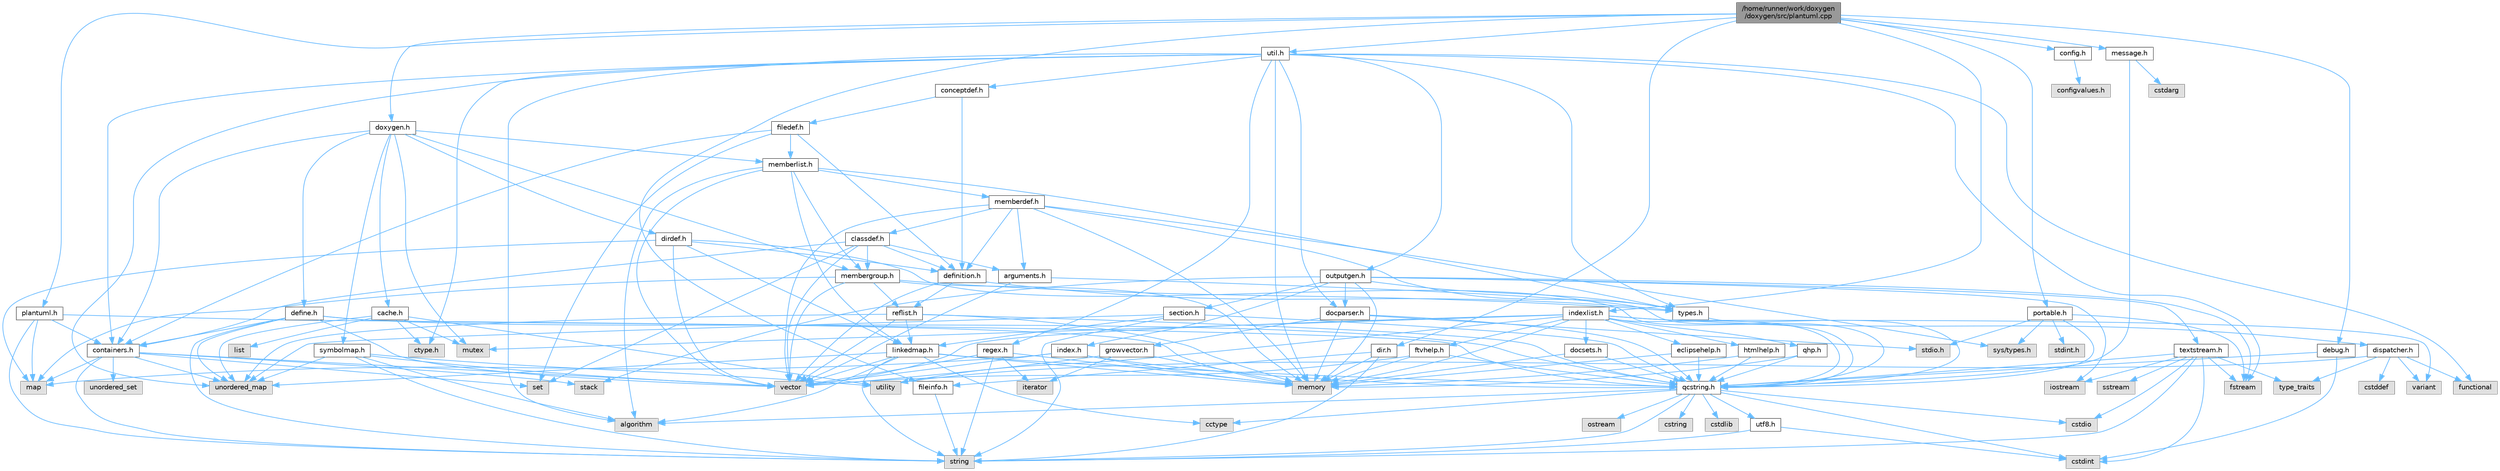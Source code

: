 digraph "/home/runner/work/doxygen/doxygen/src/plantuml.cpp"
{
 // INTERACTIVE_SVG=YES
 // LATEX_PDF_SIZE
  bgcolor="transparent";
  edge [fontname=Helvetica,fontsize=10,labelfontname=Helvetica,labelfontsize=10];
  node [fontname=Helvetica,fontsize=10,shape=box,height=0.2,width=0.4];
  Node1 [label="/home/runner/work/doxygen\l/doxygen/src/plantuml.cpp",height=0.2,width=0.4,color="gray40", fillcolor="grey60", style="filled", fontcolor="black",tooltip=" "];
  Node1 -> Node2 [color="steelblue1",style="solid"];
  Node2 [label="plantuml.h",height=0.2,width=0.4,color="grey40", fillcolor="white", style="filled",URL="$d3/dde/plantuml_8h.html",tooltip=" "];
  Node2 -> Node3 [color="steelblue1",style="solid"];
  Node3 [label="map",height=0.2,width=0.4,color="grey60", fillcolor="#E0E0E0", style="filled",tooltip=" "];
  Node2 -> Node4 [color="steelblue1",style="solid"];
  Node4 [label="string",height=0.2,width=0.4,color="grey60", fillcolor="#E0E0E0", style="filled",tooltip=" "];
  Node2 -> Node5 [color="steelblue1",style="solid"];
  Node5 [label="containers.h",height=0.2,width=0.4,color="grey40", fillcolor="white", style="filled",URL="$d5/d75/containers_8h.html",tooltip=" "];
  Node5 -> Node6 [color="steelblue1",style="solid"];
  Node6 [label="vector",height=0.2,width=0.4,color="grey60", fillcolor="#E0E0E0", style="filled",tooltip=" "];
  Node5 -> Node4 [color="steelblue1",style="solid"];
  Node5 -> Node7 [color="steelblue1",style="solid"];
  Node7 [label="set",height=0.2,width=0.4,color="grey60", fillcolor="#E0E0E0", style="filled",tooltip=" "];
  Node5 -> Node3 [color="steelblue1",style="solid"];
  Node5 -> Node8 [color="steelblue1",style="solid"];
  Node8 [label="unordered_set",height=0.2,width=0.4,color="grey60", fillcolor="#E0E0E0", style="filled",tooltip=" "];
  Node5 -> Node9 [color="steelblue1",style="solid"];
  Node9 [label="unordered_map",height=0.2,width=0.4,color="grey60", fillcolor="#E0E0E0", style="filled",tooltip=" "];
  Node5 -> Node10 [color="steelblue1",style="solid"];
  Node10 [label="stack",height=0.2,width=0.4,color="grey60", fillcolor="#E0E0E0", style="filled",tooltip=" "];
  Node2 -> Node11 [color="steelblue1",style="solid"];
  Node11 [label="qcstring.h",height=0.2,width=0.4,color="grey40", fillcolor="white", style="filled",URL="$d7/d5c/qcstring_8h.html",tooltip=" "];
  Node11 -> Node4 [color="steelblue1",style="solid"];
  Node11 -> Node12 [color="steelblue1",style="solid"];
  Node12 [label="algorithm",height=0.2,width=0.4,color="grey60", fillcolor="#E0E0E0", style="filled",tooltip=" "];
  Node11 -> Node13 [color="steelblue1",style="solid"];
  Node13 [label="cctype",height=0.2,width=0.4,color="grey60", fillcolor="#E0E0E0", style="filled",tooltip=" "];
  Node11 -> Node14 [color="steelblue1",style="solid"];
  Node14 [label="cstring",height=0.2,width=0.4,color="grey60", fillcolor="#E0E0E0", style="filled",tooltip=" "];
  Node11 -> Node15 [color="steelblue1",style="solid"];
  Node15 [label="cstdio",height=0.2,width=0.4,color="grey60", fillcolor="#E0E0E0", style="filled",tooltip=" "];
  Node11 -> Node16 [color="steelblue1",style="solid"];
  Node16 [label="cstdlib",height=0.2,width=0.4,color="grey60", fillcolor="#E0E0E0", style="filled",tooltip=" "];
  Node11 -> Node17 [color="steelblue1",style="solid"];
  Node17 [label="cstdint",height=0.2,width=0.4,color="grey60", fillcolor="#E0E0E0", style="filled",tooltip=" "];
  Node11 -> Node18 [color="steelblue1",style="solid"];
  Node18 [label="ostream",height=0.2,width=0.4,color="grey60", fillcolor="#E0E0E0", style="filled",tooltip=" "];
  Node11 -> Node19 [color="steelblue1",style="solid"];
  Node19 [label="utf8.h",height=0.2,width=0.4,color="grey40", fillcolor="white", style="filled",URL="$db/d7c/utf8_8h.html",tooltip="Various UTF8 related helper functions."];
  Node19 -> Node17 [color="steelblue1",style="solid"];
  Node19 -> Node4 [color="steelblue1",style="solid"];
  Node1 -> Node20 [color="steelblue1",style="solid"];
  Node20 [label="util.h",height=0.2,width=0.4,color="grey40", fillcolor="white", style="filled",URL="$d8/d3c/util_8h.html",tooltip="A bunch of utility functions."];
  Node20 -> Node21 [color="steelblue1",style="solid"];
  Node21 [label="memory",height=0.2,width=0.4,color="grey60", fillcolor="#E0E0E0", style="filled",tooltip=" "];
  Node20 -> Node9 [color="steelblue1",style="solid"];
  Node20 -> Node12 [color="steelblue1",style="solid"];
  Node20 -> Node22 [color="steelblue1",style="solid"];
  Node22 [label="functional",height=0.2,width=0.4,color="grey60", fillcolor="#E0E0E0", style="filled",tooltip=" "];
  Node20 -> Node23 [color="steelblue1",style="solid"];
  Node23 [label="fstream",height=0.2,width=0.4,color="grey60", fillcolor="#E0E0E0", style="filled",tooltip=" "];
  Node20 -> Node24 [color="steelblue1",style="solid"];
  Node24 [label="ctype.h",height=0.2,width=0.4,color="grey60", fillcolor="#E0E0E0", style="filled",tooltip=" "];
  Node20 -> Node25 [color="steelblue1",style="solid"];
  Node25 [label="types.h",height=0.2,width=0.4,color="grey40", fillcolor="white", style="filled",URL="$d9/d49/types_8h.html",tooltip="This file contains a number of basic enums and types."];
  Node25 -> Node11 [color="steelblue1",style="solid"];
  Node20 -> Node26 [color="steelblue1",style="solid"];
  Node26 [label="docparser.h",height=0.2,width=0.4,color="grey40", fillcolor="white", style="filled",URL="$de/d9c/docparser_8h.html",tooltip=" "];
  Node26 -> Node27 [color="steelblue1",style="solid"];
  Node27 [label="stdio.h",height=0.2,width=0.4,color="grey60", fillcolor="#E0E0E0", style="filled",tooltip=" "];
  Node26 -> Node21 [color="steelblue1",style="solid"];
  Node26 -> Node11 [color="steelblue1",style="solid"];
  Node26 -> Node28 [color="steelblue1",style="solid"];
  Node28 [label="growvector.h",height=0.2,width=0.4,color="grey40", fillcolor="white", style="filled",URL="$d7/d50/growvector_8h.html",tooltip=" "];
  Node28 -> Node6 [color="steelblue1",style="solid"];
  Node28 -> Node21 [color="steelblue1",style="solid"];
  Node28 -> Node29 [color="steelblue1",style="solid"];
  Node29 [label="iterator",height=0.2,width=0.4,color="grey60", fillcolor="#E0E0E0", style="filled",tooltip=" "];
  Node20 -> Node5 [color="steelblue1",style="solid"];
  Node20 -> Node30 [color="steelblue1",style="solid"];
  Node30 [label="outputgen.h",height=0.2,width=0.4,color="grey40", fillcolor="white", style="filled",URL="$df/d06/outputgen_8h.html",tooltip=" "];
  Node30 -> Node21 [color="steelblue1",style="solid"];
  Node30 -> Node10 [color="steelblue1",style="solid"];
  Node30 -> Node31 [color="steelblue1",style="solid"];
  Node31 [label="iostream",height=0.2,width=0.4,color="grey60", fillcolor="#E0E0E0", style="filled",tooltip=" "];
  Node30 -> Node23 [color="steelblue1",style="solid"];
  Node30 -> Node25 [color="steelblue1",style="solid"];
  Node30 -> Node32 [color="steelblue1",style="solid"];
  Node32 [label="index.h",height=0.2,width=0.4,color="grey40", fillcolor="white", style="filled",URL="$d1/db5/index_8h.html",tooltip=" "];
  Node32 -> Node21 [color="steelblue1",style="solid"];
  Node32 -> Node6 [color="steelblue1",style="solid"];
  Node32 -> Node3 [color="steelblue1",style="solid"];
  Node32 -> Node11 [color="steelblue1",style="solid"];
  Node30 -> Node33 [color="steelblue1",style="solid"];
  Node33 [label="section.h",height=0.2,width=0.4,color="grey40", fillcolor="white", style="filled",URL="$d1/d2a/section_8h.html",tooltip=" "];
  Node33 -> Node4 [color="steelblue1",style="solid"];
  Node33 -> Node9 [color="steelblue1",style="solid"];
  Node33 -> Node11 [color="steelblue1",style="solid"];
  Node33 -> Node34 [color="steelblue1",style="solid"];
  Node34 [label="linkedmap.h",height=0.2,width=0.4,color="grey40", fillcolor="white", style="filled",URL="$da/de1/linkedmap_8h.html",tooltip=" "];
  Node34 -> Node9 [color="steelblue1",style="solid"];
  Node34 -> Node6 [color="steelblue1",style="solid"];
  Node34 -> Node21 [color="steelblue1",style="solid"];
  Node34 -> Node4 [color="steelblue1",style="solid"];
  Node34 -> Node12 [color="steelblue1",style="solid"];
  Node34 -> Node13 [color="steelblue1",style="solid"];
  Node34 -> Node11 [color="steelblue1",style="solid"];
  Node30 -> Node35 [color="steelblue1",style="solid"];
  Node35 [label="textstream.h",height=0.2,width=0.4,color="grey40", fillcolor="white", style="filled",URL="$d4/d7d/textstream_8h.html",tooltip=" "];
  Node35 -> Node4 [color="steelblue1",style="solid"];
  Node35 -> Node31 [color="steelblue1",style="solid"];
  Node35 -> Node36 [color="steelblue1",style="solid"];
  Node36 [label="sstream",height=0.2,width=0.4,color="grey60", fillcolor="#E0E0E0", style="filled",tooltip=" "];
  Node35 -> Node17 [color="steelblue1",style="solid"];
  Node35 -> Node15 [color="steelblue1",style="solid"];
  Node35 -> Node23 [color="steelblue1",style="solid"];
  Node35 -> Node37 [color="steelblue1",style="solid"];
  Node37 [label="type_traits",height=0.2,width=0.4,color="grey60", fillcolor="#E0E0E0", style="filled",tooltip=" "];
  Node35 -> Node11 [color="steelblue1",style="solid"];
  Node30 -> Node26 [color="steelblue1",style="solid"];
  Node20 -> Node38 [color="steelblue1",style="solid"];
  Node38 [label="regex.h",height=0.2,width=0.4,color="grey40", fillcolor="white", style="filled",URL="$d1/d21/regex_8h.html",tooltip=" "];
  Node38 -> Node21 [color="steelblue1",style="solid"];
  Node38 -> Node4 [color="steelblue1",style="solid"];
  Node38 -> Node6 [color="steelblue1",style="solid"];
  Node38 -> Node29 [color="steelblue1",style="solid"];
  Node20 -> Node39 [color="steelblue1",style="solid"];
  Node39 [label="conceptdef.h",height=0.2,width=0.4,color="grey40", fillcolor="white", style="filled",URL="$da/df1/conceptdef_8h.html",tooltip=" "];
  Node39 -> Node40 [color="steelblue1",style="solid"];
  Node40 [label="definition.h",height=0.2,width=0.4,color="grey40", fillcolor="white", style="filled",URL="$df/da1/definition_8h.html",tooltip=" "];
  Node40 -> Node6 [color="steelblue1",style="solid"];
  Node40 -> Node25 [color="steelblue1",style="solid"];
  Node40 -> Node41 [color="steelblue1",style="solid"];
  Node41 [label="reflist.h",height=0.2,width=0.4,color="grey40", fillcolor="white", style="filled",URL="$d1/d02/reflist_8h.html",tooltip=" "];
  Node41 -> Node6 [color="steelblue1",style="solid"];
  Node41 -> Node9 [color="steelblue1",style="solid"];
  Node41 -> Node21 [color="steelblue1",style="solid"];
  Node41 -> Node11 [color="steelblue1",style="solid"];
  Node41 -> Node34 [color="steelblue1",style="solid"];
  Node39 -> Node42 [color="steelblue1",style="solid"];
  Node42 [label="filedef.h",height=0.2,width=0.4,color="grey40", fillcolor="white", style="filled",URL="$d4/d3a/filedef_8h.html",tooltip=" "];
  Node42 -> Node7 [color="steelblue1",style="solid"];
  Node42 -> Node40 [color="steelblue1",style="solid"];
  Node42 -> Node43 [color="steelblue1",style="solid"];
  Node43 [label="memberlist.h",height=0.2,width=0.4,color="grey40", fillcolor="white", style="filled",URL="$dd/d78/memberlist_8h.html",tooltip=" "];
  Node43 -> Node6 [color="steelblue1",style="solid"];
  Node43 -> Node12 [color="steelblue1",style="solid"];
  Node43 -> Node44 [color="steelblue1",style="solid"];
  Node44 [label="memberdef.h",height=0.2,width=0.4,color="grey40", fillcolor="white", style="filled",URL="$d4/d46/memberdef_8h.html",tooltip=" "];
  Node44 -> Node6 [color="steelblue1",style="solid"];
  Node44 -> Node21 [color="steelblue1",style="solid"];
  Node44 -> Node45 [color="steelblue1",style="solid"];
  Node45 [label="sys/types.h",height=0.2,width=0.4,color="grey60", fillcolor="#E0E0E0", style="filled",tooltip=" "];
  Node44 -> Node25 [color="steelblue1",style="solid"];
  Node44 -> Node40 [color="steelblue1",style="solid"];
  Node44 -> Node46 [color="steelblue1",style="solid"];
  Node46 [label="arguments.h",height=0.2,width=0.4,color="grey40", fillcolor="white", style="filled",URL="$df/d9b/arguments_8h.html",tooltip=" "];
  Node46 -> Node6 [color="steelblue1",style="solid"];
  Node46 -> Node11 [color="steelblue1",style="solid"];
  Node44 -> Node47 [color="steelblue1",style="solid"];
  Node47 [label="classdef.h",height=0.2,width=0.4,color="grey40", fillcolor="white", style="filled",URL="$d1/da6/classdef_8h.html",tooltip=" "];
  Node47 -> Node6 [color="steelblue1",style="solid"];
  Node47 -> Node7 [color="steelblue1",style="solid"];
  Node47 -> Node5 [color="steelblue1",style="solid"];
  Node47 -> Node40 [color="steelblue1",style="solid"];
  Node47 -> Node46 [color="steelblue1",style="solid"];
  Node47 -> Node48 [color="steelblue1",style="solid"];
  Node48 [label="membergroup.h",height=0.2,width=0.4,color="grey40", fillcolor="white", style="filled",URL="$d9/d11/membergroup_8h.html",tooltip=" "];
  Node48 -> Node6 [color="steelblue1",style="solid"];
  Node48 -> Node3 [color="steelblue1",style="solid"];
  Node48 -> Node21 [color="steelblue1",style="solid"];
  Node48 -> Node25 [color="steelblue1",style="solid"];
  Node48 -> Node41 [color="steelblue1",style="solid"];
  Node43 -> Node34 [color="steelblue1",style="solid"];
  Node43 -> Node25 [color="steelblue1",style="solid"];
  Node43 -> Node48 [color="steelblue1",style="solid"];
  Node42 -> Node5 [color="steelblue1",style="solid"];
  Node1 -> Node49 [color="steelblue1",style="solid"];
  Node49 [label="portable.h",height=0.2,width=0.4,color="grey40", fillcolor="white", style="filled",URL="$d2/de2/portable_8h.html",tooltip="Portable versions of functions that are platform dependent."];
  Node49 -> Node27 [color="steelblue1",style="solid"];
  Node49 -> Node45 [color="steelblue1",style="solid"];
  Node49 -> Node50 [color="steelblue1",style="solid"];
  Node50 [label="stdint.h",height=0.2,width=0.4,color="grey60", fillcolor="#E0E0E0", style="filled",tooltip=" "];
  Node49 -> Node23 [color="steelblue1",style="solid"];
  Node49 -> Node11 [color="steelblue1",style="solid"];
  Node1 -> Node51 [color="steelblue1",style="solid"];
  Node51 [label="config.h",height=0.2,width=0.4,color="grey40", fillcolor="white", style="filled",URL="$db/d16/config_8h.html",tooltip=" "];
  Node51 -> Node52 [color="steelblue1",style="solid"];
  Node52 [label="configvalues.h",height=0.2,width=0.4,color="grey60", fillcolor="#E0E0E0", style="filled",tooltip=" "];
  Node1 -> Node53 [color="steelblue1",style="solid"];
  Node53 [label="doxygen.h",height=0.2,width=0.4,color="grey40", fillcolor="white", style="filled",URL="$d1/da1/doxygen_8h.html",tooltip=" "];
  Node53 -> Node54 [color="steelblue1",style="solid"];
  Node54 [label="mutex",height=0.2,width=0.4,color="grey60", fillcolor="#E0E0E0", style="filled",tooltip=" "];
  Node53 -> Node5 [color="steelblue1",style="solid"];
  Node53 -> Node48 [color="steelblue1",style="solid"];
  Node53 -> Node55 [color="steelblue1",style="solid"];
  Node55 [label="dirdef.h",height=0.2,width=0.4,color="grey40", fillcolor="white", style="filled",URL="$d6/d15/dirdef_8h.html",tooltip=" "];
  Node55 -> Node6 [color="steelblue1",style="solid"];
  Node55 -> Node3 [color="steelblue1",style="solid"];
  Node55 -> Node11 [color="steelblue1",style="solid"];
  Node55 -> Node34 [color="steelblue1",style="solid"];
  Node55 -> Node40 [color="steelblue1",style="solid"];
  Node53 -> Node43 [color="steelblue1",style="solid"];
  Node53 -> Node56 [color="steelblue1",style="solid"];
  Node56 [label="define.h",height=0.2,width=0.4,color="grey40", fillcolor="white", style="filled",URL="$df/d67/define_8h.html",tooltip=" "];
  Node56 -> Node6 [color="steelblue1",style="solid"];
  Node56 -> Node21 [color="steelblue1",style="solid"];
  Node56 -> Node4 [color="steelblue1",style="solid"];
  Node56 -> Node9 [color="steelblue1",style="solid"];
  Node56 -> Node11 [color="steelblue1",style="solid"];
  Node56 -> Node5 [color="steelblue1",style="solid"];
  Node53 -> Node57 [color="steelblue1",style="solid"];
  Node57 [label="cache.h",height=0.2,width=0.4,color="grey40", fillcolor="white", style="filled",URL="$d3/d26/cache_8h.html",tooltip=" "];
  Node57 -> Node58 [color="steelblue1",style="solid"];
  Node58 [label="list",height=0.2,width=0.4,color="grey60", fillcolor="#E0E0E0", style="filled",tooltip=" "];
  Node57 -> Node9 [color="steelblue1",style="solid"];
  Node57 -> Node54 [color="steelblue1",style="solid"];
  Node57 -> Node59 [color="steelblue1",style="solid"];
  Node59 [label="utility",height=0.2,width=0.4,color="grey60", fillcolor="#E0E0E0", style="filled",tooltip=" "];
  Node57 -> Node24 [color="steelblue1",style="solid"];
  Node53 -> Node60 [color="steelblue1",style="solid"];
  Node60 [label="symbolmap.h",height=0.2,width=0.4,color="grey40", fillcolor="white", style="filled",URL="$d7/ddd/symbolmap_8h.html",tooltip=" "];
  Node60 -> Node12 [color="steelblue1",style="solid"];
  Node60 -> Node9 [color="steelblue1",style="solid"];
  Node60 -> Node6 [color="steelblue1",style="solid"];
  Node60 -> Node4 [color="steelblue1",style="solid"];
  Node60 -> Node59 [color="steelblue1",style="solid"];
  Node1 -> Node61 [color="steelblue1",style="solid"];
  Node61 [label="message.h",height=0.2,width=0.4,color="grey40", fillcolor="white", style="filled",URL="$d2/d0d/message_8h.html",tooltip=" "];
  Node61 -> Node62 [color="steelblue1",style="solid"];
  Node62 [label="cstdarg",height=0.2,width=0.4,color="grey60", fillcolor="#E0E0E0", style="filled",tooltip=" "];
  Node61 -> Node11 [color="steelblue1",style="solid"];
  Node1 -> Node63 [color="steelblue1",style="solid"];
  Node63 [label="debug.h",height=0.2,width=0.4,color="grey40", fillcolor="white", style="filled",URL="$db/d16/debug_8h.html",tooltip=" "];
  Node63 -> Node17 [color="steelblue1",style="solid"];
  Node63 -> Node11 [color="steelblue1",style="solid"];
  Node1 -> Node64 [color="steelblue1",style="solid"];
  Node64 [label="fileinfo.h",height=0.2,width=0.4,color="grey40", fillcolor="white", style="filled",URL="$df/d45/fileinfo_8h.html",tooltip=" "];
  Node64 -> Node4 [color="steelblue1",style="solid"];
  Node1 -> Node65 [color="steelblue1",style="solid"];
  Node65 [label="dir.h",height=0.2,width=0.4,color="grey40", fillcolor="white", style="filled",URL="$df/d9c/dir_8h.html",tooltip=" "];
  Node65 -> Node4 [color="steelblue1",style="solid"];
  Node65 -> Node21 [color="steelblue1",style="solid"];
  Node65 -> Node64 [color="steelblue1",style="solid"];
  Node1 -> Node66 [color="steelblue1",style="solid"];
  Node66 [label="indexlist.h",height=0.2,width=0.4,color="grey40", fillcolor="white", style="filled",URL="$d5/d61/indexlist_8h.html",tooltip=" "];
  Node66 -> Node59 [color="steelblue1",style="solid"];
  Node66 -> Node6 [color="steelblue1",style="solid"];
  Node66 -> Node21 [color="steelblue1",style="solid"];
  Node66 -> Node54 [color="steelblue1",style="solid"];
  Node66 -> Node67 [color="steelblue1",style="solid"];
  Node67 [label="variant",height=0.2,width=0.4,color="grey60", fillcolor="#E0E0E0", style="filled",tooltip=" "];
  Node66 -> Node11 [color="steelblue1",style="solid"];
  Node66 -> Node68 [color="steelblue1",style="solid"];
  Node68 [label="dispatcher.h",height=0.2,width=0.4,color="grey40", fillcolor="white", style="filled",URL="$da/d73/dispatcher_8h.html",tooltip=" "];
  Node68 -> Node69 [color="steelblue1",style="solid"];
  Node69 [label="cstddef",height=0.2,width=0.4,color="grey60", fillcolor="#E0E0E0", style="filled",tooltip=" "];
  Node68 -> Node59 [color="steelblue1",style="solid"];
  Node68 -> Node22 [color="steelblue1",style="solid"];
  Node68 -> Node67 [color="steelblue1",style="solid"];
  Node68 -> Node37 [color="steelblue1",style="solid"];
  Node66 -> Node70 [color="steelblue1",style="solid"];
  Node70 [label="docsets.h",height=0.2,width=0.4,color="grey40", fillcolor="white", style="filled",URL="$d1/db2/docsets_8h.html",tooltip=" "];
  Node70 -> Node21 [color="steelblue1",style="solid"];
  Node70 -> Node11 [color="steelblue1",style="solid"];
  Node66 -> Node71 [color="steelblue1",style="solid"];
  Node71 [label="eclipsehelp.h",height=0.2,width=0.4,color="grey40", fillcolor="white", style="filled",URL="$db/d9e/eclipsehelp_8h.html",tooltip=" "];
  Node71 -> Node21 [color="steelblue1",style="solid"];
  Node71 -> Node11 [color="steelblue1",style="solid"];
  Node66 -> Node72 [color="steelblue1",style="solid"];
  Node72 [label="ftvhelp.h",height=0.2,width=0.4,color="grey40", fillcolor="white", style="filled",URL="$d2/d4a/ftvhelp_8h.html",tooltip=" "];
  Node72 -> Node21 [color="steelblue1",style="solid"];
  Node72 -> Node6 [color="steelblue1",style="solid"];
  Node72 -> Node11 [color="steelblue1",style="solid"];
  Node66 -> Node73 [color="steelblue1",style="solid"];
  Node73 [label="htmlhelp.h",height=0.2,width=0.4,color="grey40", fillcolor="white", style="filled",URL="$d8/dc3/htmlhelp_8h.html",tooltip=" "];
  Node73 -> Node21 [color="steelblue1",style="solid"];
  Node73 -> Node11 [color="steelblue1",style="solid"];
  Node66 -> Node74 [color="steelblue1",style="solid"];
  Node74 [label="qhp.h",height=0.2,width=0.4,color="grey40", fillcolor="white", style="filled",URL="$dc/d20/qhp_8h.html",tooltip=" "];
  Node74 -> Node21 [color="steelblue1",style="solid"];
  Node74 -> Node11 [color="steelblue1",style="solid"];
}
